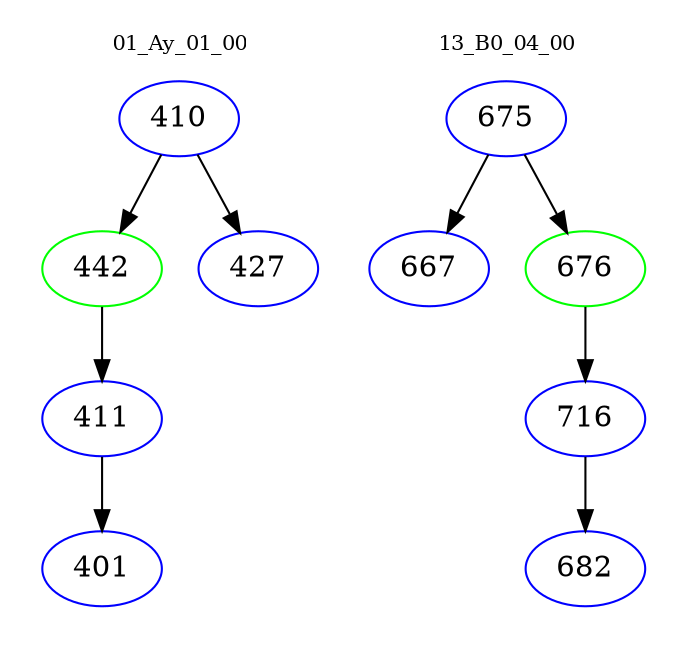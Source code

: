 digraph{
subgraph cluster_0 {
color = white
label = "01_Ay_01_00";
fontsize=10;
T0_410 [label="410", color="blue"]
T0_410 -> T0_442 [color="black"]
T0_442 [label="442", color="green"]
T0_442 -> T0_411 [color="black"]
T0_411 [label="411", color="blue"]
T0_411 -> T0_401 [color="black"]
T0_401 [label="401", color="blue"]
T0_410 -> T0_427 [color="black"]
T0_427 [label="427", color="blue"]
}
subgraph cluster_1 {
color = white
label = "13_B0_04_00";
fontsize=10;
T1_675 [label="675", color="blue"]
T1_675 -> T1_667 [color="black"]
T1_667 [label="667", color="blue"]
T1_675 -> T1_676 [color="black"]
T1_676 [label="676", color="green"]
T1_676 -> T1_716 [color="black"]
T1_716 [label="716", color="blue"]
T1_716 -> T1_682 [color="black"]
T1_682 [label="682", color="blue"]
}
}
